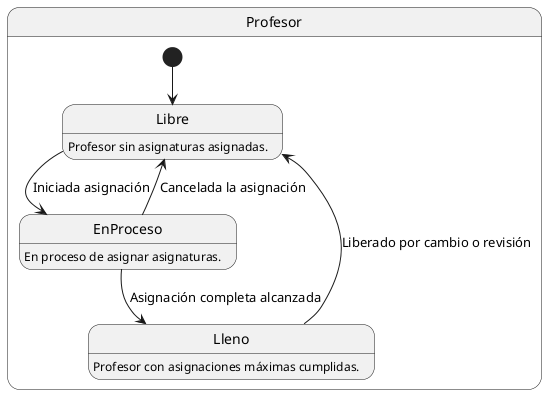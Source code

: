 @startuml
state "Profesor" as Profesor {
    [*] --> Libre
    Libre : Profesor sin asignaturas asignadas.

    Libre --> EnProceso : Iniciada asignación
    EnProceso : En proceso de asignar asignaturas.

    EnProceso --> Lleno : Asignación completa alcanzada
    Lleno : Profesor con asignaciones máximas cumplidas.

    Lleno --> Libre : Liberado por cambio o revisión
    EnProceso --> Libre : Cancelada la asignación
}
@enduml
